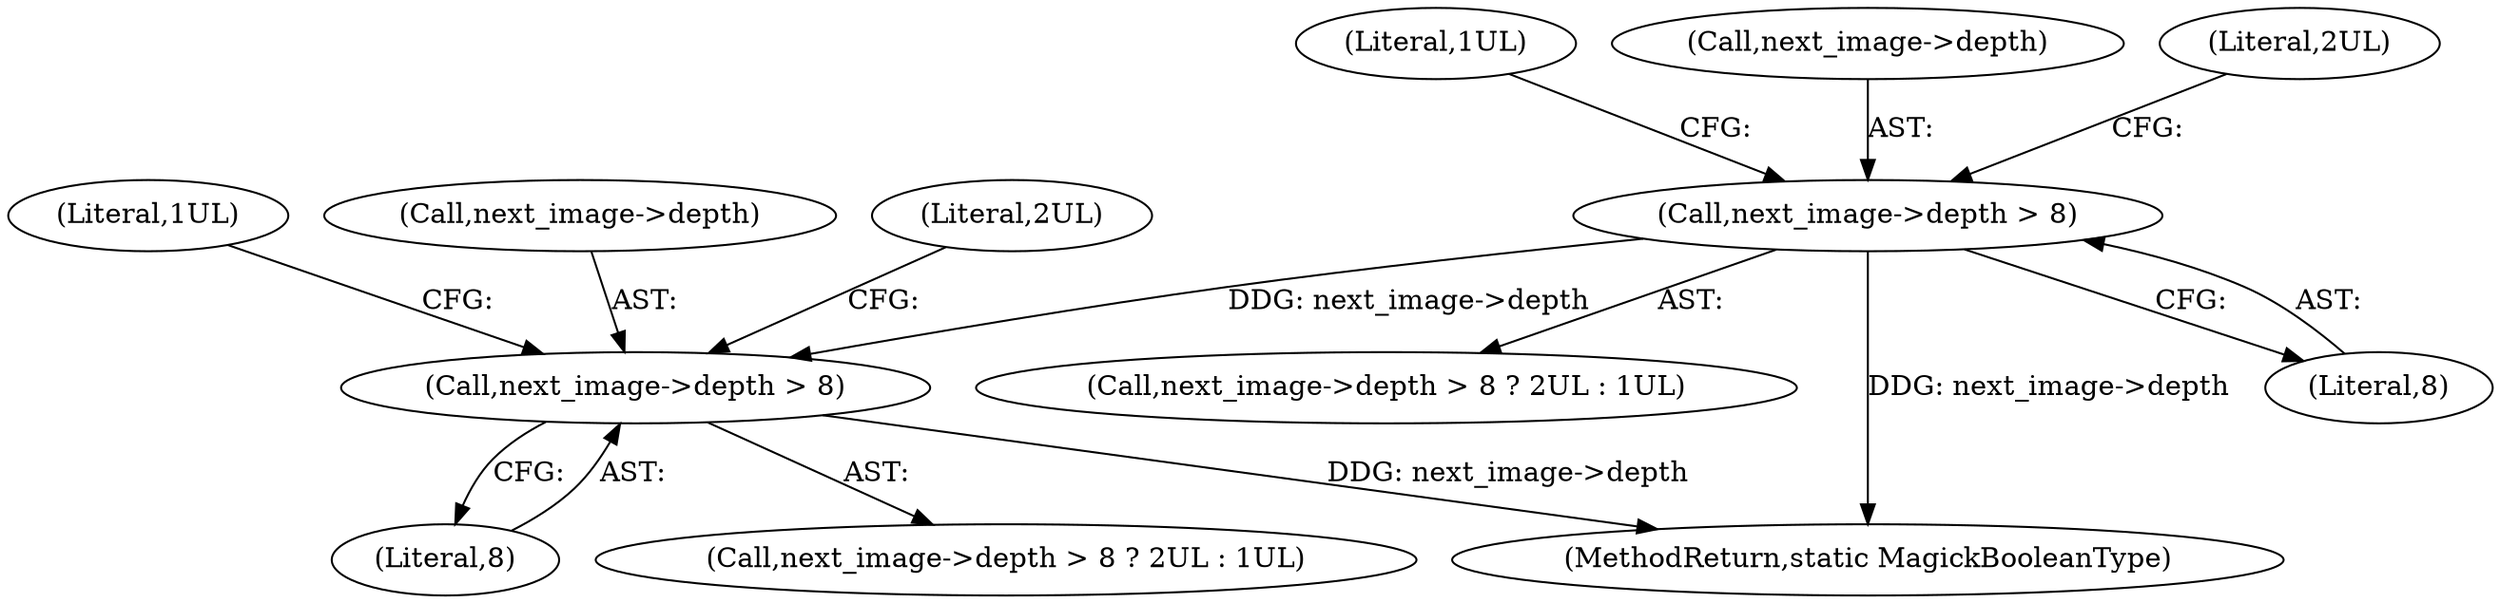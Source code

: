 digraph "0_ImageMagick_4f2c04ea6673863b87ac7f186cbb0d911f74085c_0@pointer" {
"1000837" [label="(Call,next_image->depth > 8)"];
"1001146" [label="(Call,next_image->depth > 8)"];
"1001150" [label="(Literal,8)"];
"1000837" [label="(Call,next_image->depth > 8)"];
"1000843" [label="(Literal,1UL)"];
"1000836" [label="(Call,next_image->depth > 8 ? 2UL : 1UL)"];
"1001152" [label="(Literal,1UL)"];
"1000838" [label="(Call,next_image->depth)"];
"1001145" [label="(Call,next_image->depth > 8 ? 2UL : 1UL)"];
"1001147" [label="(Call,next_image->depth)"];
"1000842" [label="(Literal,2UL)"];
"1001146" [label="(Call,next_image->depth > 8)"];
"1001151" [label="(Literal,2UL)"];
"1001575" [label="(MethodReturn,static MagickBooleanType)"];
"1000841" [label="(Literal,8)"];
"1000837" -> "1000836"  [label="AST: "];
"1000837" -> "1000841"  [label="CFG: "];
"1000838" -> "1000837"  [label="AST: "];
"1000841" -> "1000837"  [label="AST: "];
"1000842" -> "1000837"  [label="CFG: "];
"1000843" -> "1000837"  [label="CFG: "];
"1000837" -> "1001575"  [label="DDG: next_image->depth"];
"1000837" -> "1001146"  [label="DDG: next_image->depth"];
"1001146" -> "1001145"  [label="AST: "];
"1001146" -> "1001150"  [label="CFG: "];
"1001147" -> "1001146"  [label="AST: "];
"1001150" -> "1001146"  [label="AST: "];
"1001151" -> "1001146"  [label="CFG: "];
"1001152" -> "1001146"  [label="CFG: "];
"1001146" -> "1001575"  [label="DDG: next_image->depth"];
}
